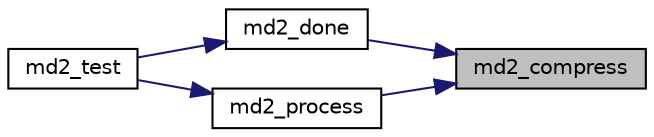 digraph "md2_compress"
{
 // LATEX_PDF_SIZE
  edge [fontname="Helvetica",fontsize="10",labelfontname="Helvetica",labelfontsize="10"];
  node [fontname="Helvetica",fontsize="10",shape=record];
  rankdir="RL";
  Node1 [label="md2_compress",height=0.2,width=0.4,color="black", fillcolor="grey75", style="filled", fontcolor="black",tooltip=" "];
  Node1 -> Node2 [dir="back",color="midnightblue",fontsize="10",style="solid",fontname="Helvetica"];
  Node2 [label="md2_done",height=0.2,width=0.4,color="black", fillcolor="white", style="filled",URL="$md2_8c.html#a4bd9b171ae5fd817c88abd1050924e83",tooltip="Terminate the hash to get the digest."];
  Node2 -> Node3 [dir="back",color="midnightblue",fontsize="10",style="solid",fontname="Helvetica"];
  Node3 [label="md2_test",height=0.2,width=0.4,color="black", fillcolor="white", style="filled",URL="$md2_8c.html#a19f63336fd915d311a395eec0426a46b",tooltip="Self-test the hash."];
  Node1 -> Node4 [dir="back",color="midnightblue",fontsize="10",style="solid",fontname="Helvetica"];
  Node4 [label="md2_process",height=0.2,width=0.4,color="black", fillcolor="white", style="filled",URL="$md2_8c.html#a3d02956023772aa634ebf79543a04edf",tooltip="Process a block of memory though the hash."];
  Node4 -> Node3 [dir="back",color="midnightblue",fontsize="10",style="solid",fontname="Helvetica"];
}
